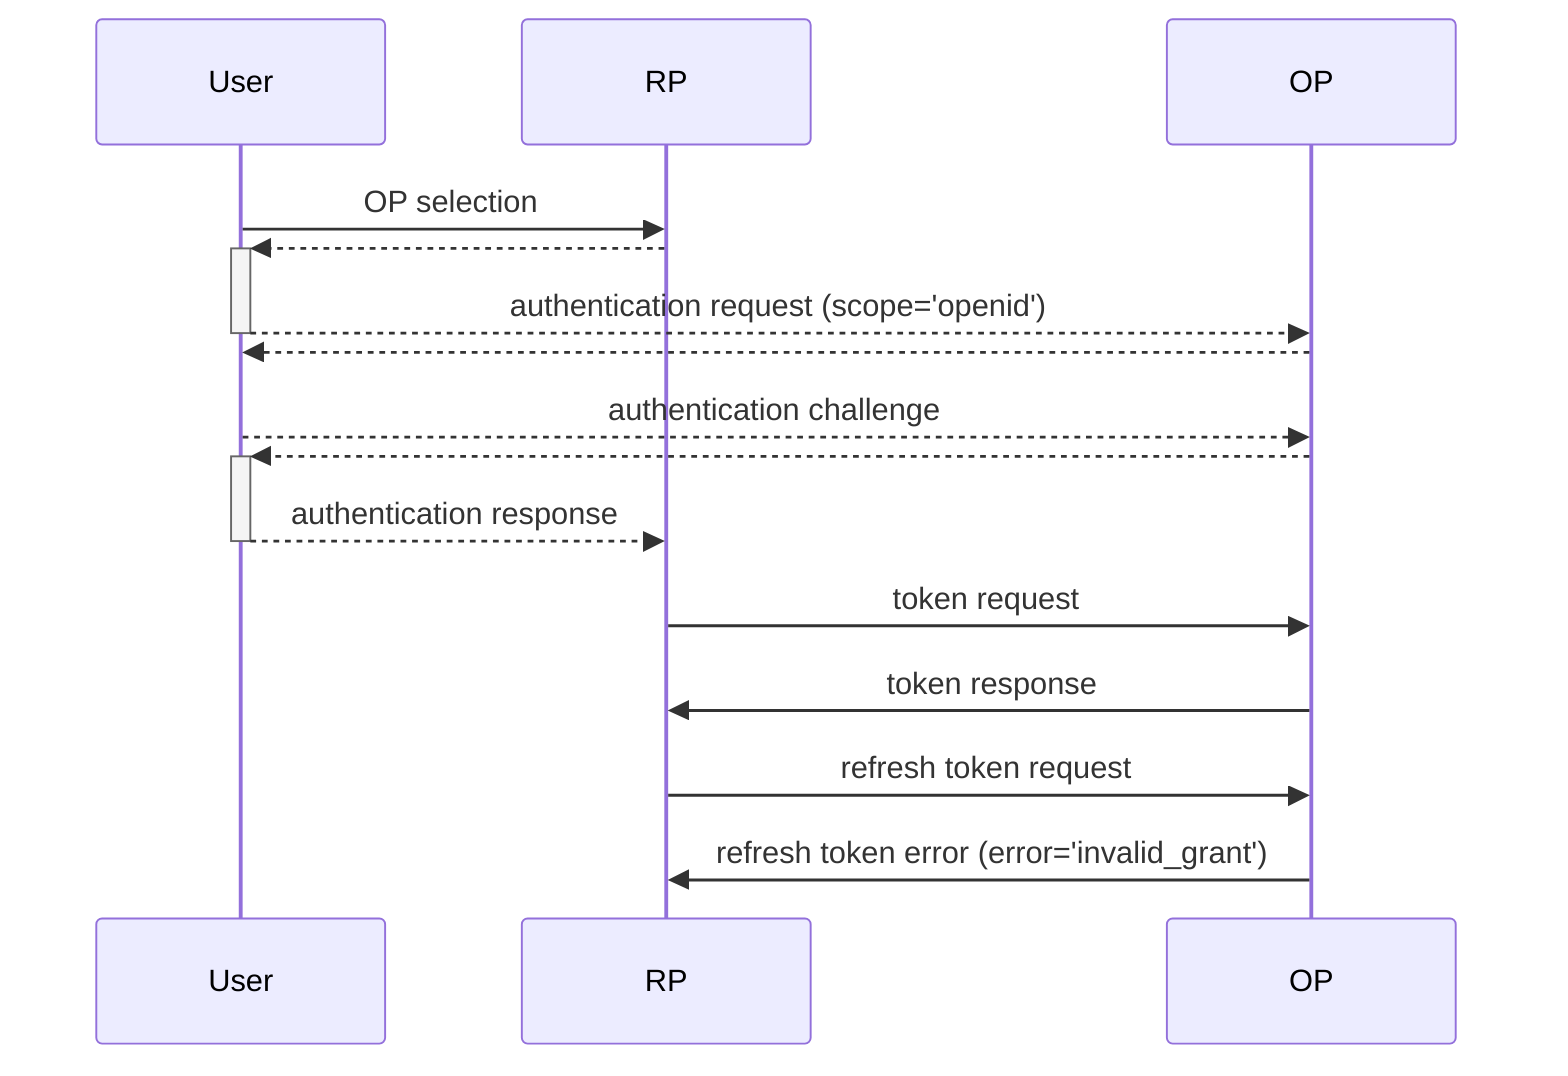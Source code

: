 sequenceDiagram
    participant User
    participant RP
    participant OP
    User->>RP: OP selection
    RP-->>+User: 
    User-->>-OP: authentication request (scope='openid')
    OP-->>User: 
    User-->>OP: authentication challenge 
    OP-->>+User: 
    User-->>-RP: authentication response
    RP->>OP: token request
    OP->>RP: token response
    RP->>OP: refresh token request
    OP->>RP: refresh token error (error='invalid_grant')